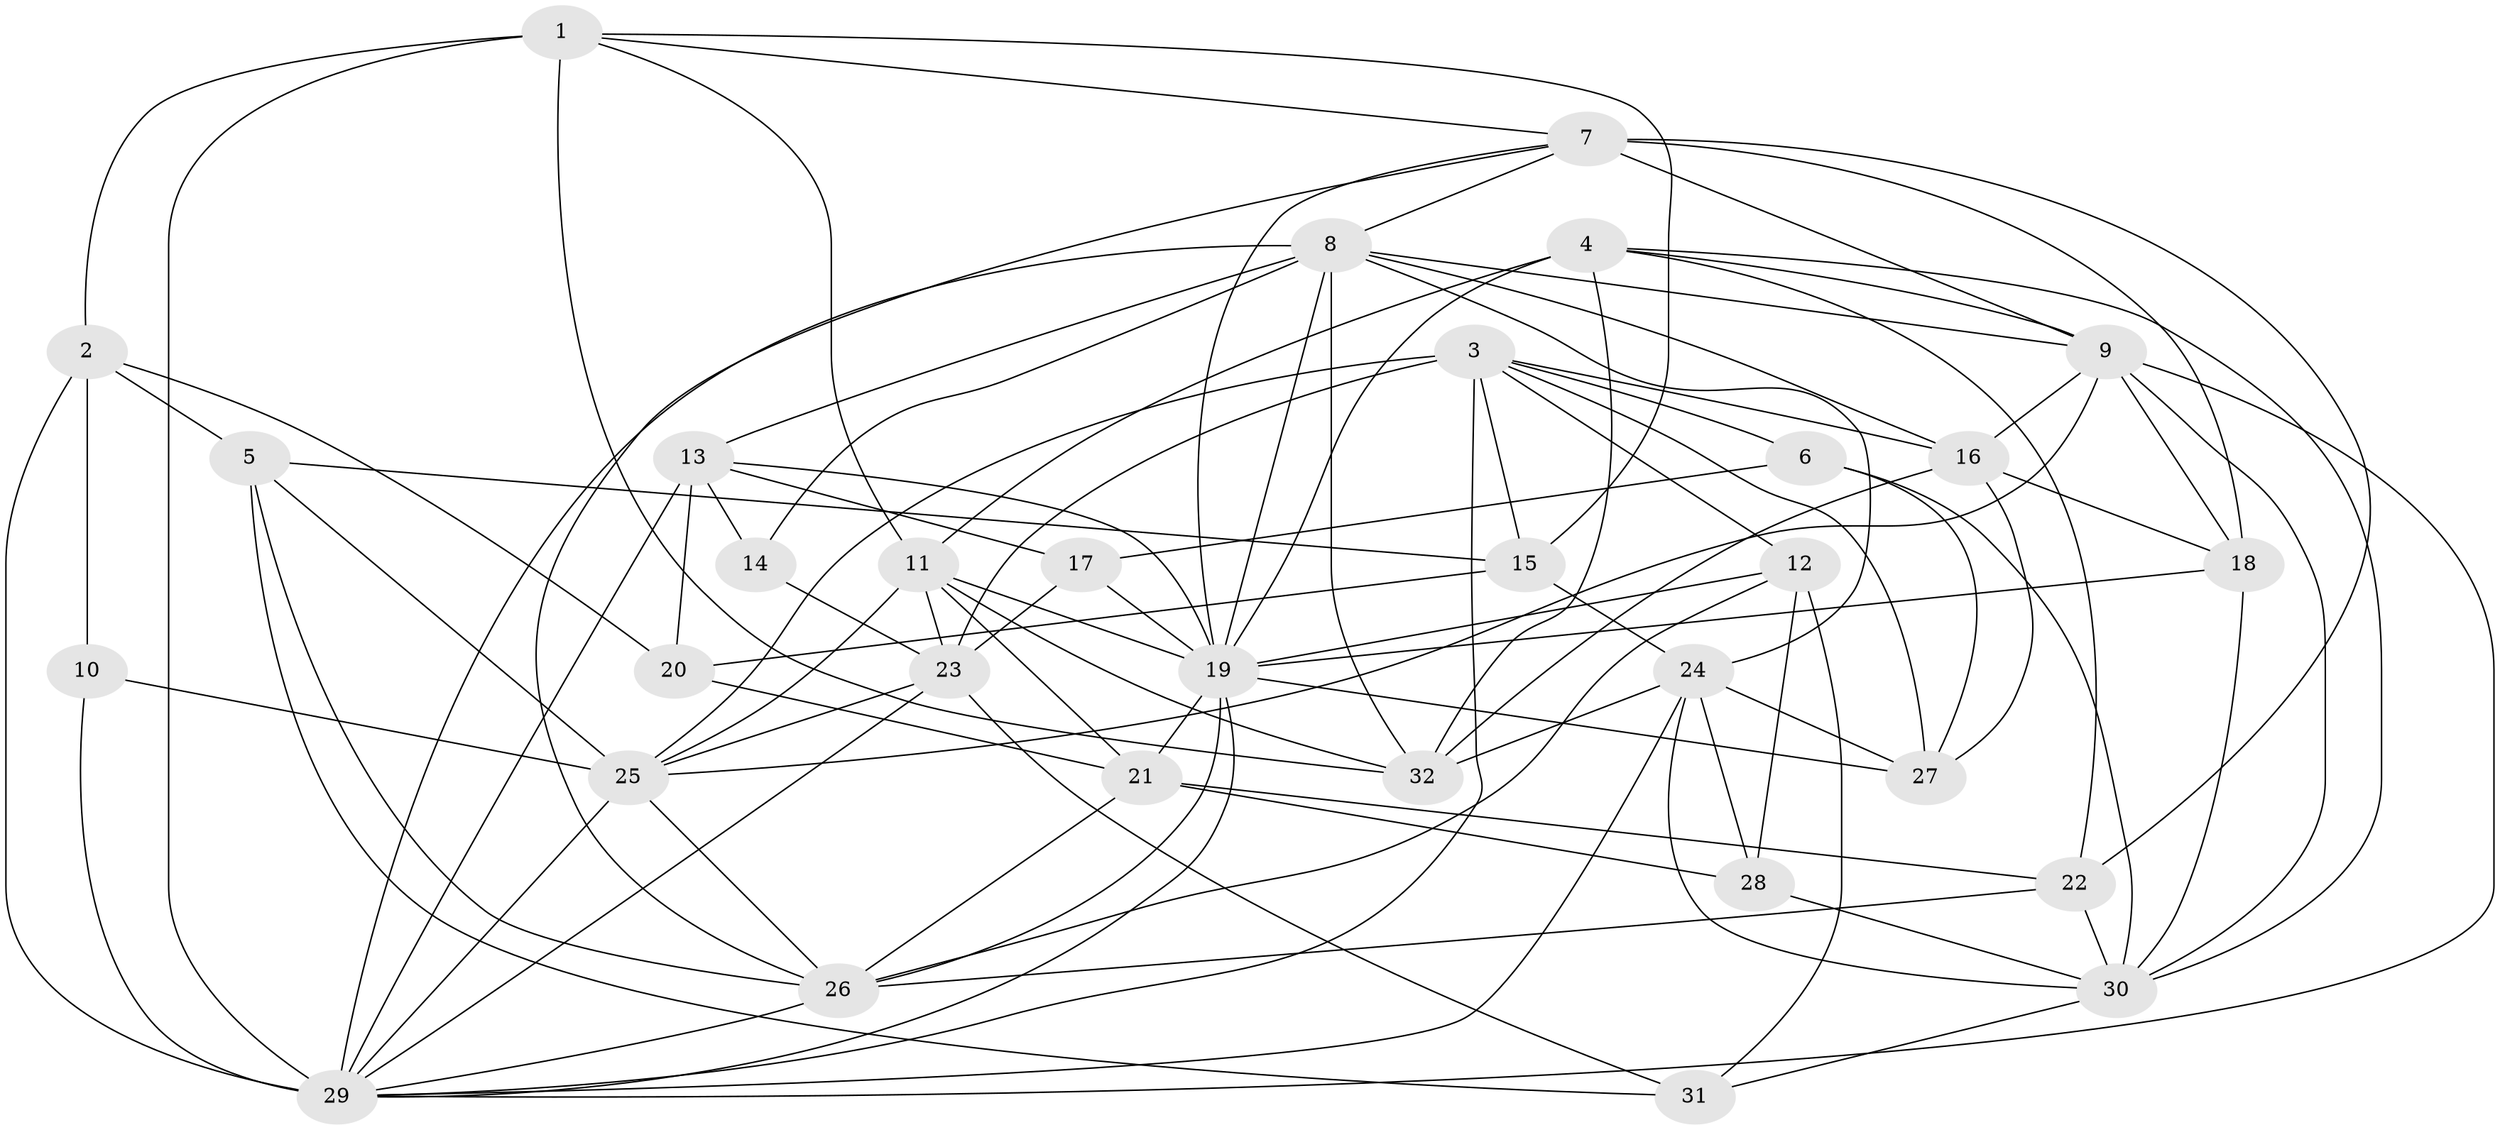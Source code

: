 // original degree distribution, {4: 0.2403846153846154, 5: 0.23076923076923078, 3: 0.20192307692307693, 2: 0.19230769230769232, 6: 0.057692307692307696, 7: 0.0673076923076923, 8: 0.009615384615384616}
// Generated by graph-tools (version 1.1) at 2025/37/03/04/25 23:37:00]
// undirected, 32 vertices, 99 edges
graph export_dot {
  node [color=gray90,style=filled];
  1;
  2;
  3;
  4;
  5;
  6;
  7;
  8;
  9;
  10;
  11;
  12;
  13;
  14;
  15;
  16;
  17;
  18;
  19;
  20;
  21;
  22;
  23;
  24;
  25;
  26;
  27;
  28;
  29;
  30;
  31;
  32;
  1 -- 2 [weight=2.0];
  1 -- 7 [weight=1.0];
  1 -- 11 [weight=1.0];
  1 -- 15 [weight=2.0];
  1 -- 29 [weight=2.0];
  1 -- 32 [weight=1.0];
  2 -- 5 [weight=3.0];
  2 -- 10 [weight=1.0];
  2 -- 20 [weight=1.0];
  2 -- 29 [weight=2.0];
  3 -- 6 [weight=1.0];
  3 -- 12 [weight=1.0];
  3 -- 15 [weight=1.0];
  3 -- 16 [weight=1.0];
  3 -- 23 [weight=2.0];
  3 -- 25 [weight=1.0];
  3 -- 27 [weight=1.0];
  3 -- 29 [weight=1.0];
  4 -- 9 [weight=2.0];
  4 -- 11 [weight=1.0];
  4 -- 19 [weight=1.0];
  4 -- 22 [weight=1.0];
  4 -- 30 [weight=1.0];
  4 -- 32 [weight=1.0];
  5 -- 15 [weight=1.0];
  5 -- 25 [weight=2.0];
  5 -- 26 [weight=1.0];
  5 -- 31 [weight=3.0];
  6 -- 17 [weight=1.0];
  6 -- 27 [weight=1.0];
  6 -- 30 [weight=1.0];
  7 -- 8 [weight=1.0];
  7 -- 9 [weight=2.0];
  7 -- 18 [weight=2.0];
  7 -- 19 [weight=2.0];
  7 -- 22 [weight=3.0];
  7 -- 26 [weight=1.0];
  8 -- 9 [weight=2.0];
  8 -- 13 [weight=1.0];
  8 -- 14 [weight=1.0];
  8 -- 16 [weight=1.0];
  8 -- 19 [weight=1.0];
  8 -- 24 [weight=1.0];
  8 -- 29 [weight=2.0];
  8 -- 32 [weight=1.0];
  9 -- 16 [weight=1.0];
  9 -- 18 [weight=1.0];
  9 -- 25 [weight=1.0];
  9 -- 29 [weight=1.0];
  9 -- 30 [weight=1.0];
  10 -- 25 [weight=2.0];
  10 -- 29 [weight=1.0];
  11 -- 19 [weight=1.0];
  11 -- 21 [weight=2.0];
  11 -- 23 [weight=3.0];
  11 -- 25 [weight=1.0];
  11 -- 32 [weight=1.0];
  12 -- 19 [weight=1.0];
  12 -- 26 [weight=1.0];
  12 -- 28 [weight=1.0];
  12 -- 31 [weight=3.0];
  13 -- 14 [weight=1.0];
  13 -- 17 [weight=1.0];
  13 -- 19 [weight=2.0];
  13 -- 20 [weight=2.0];
  13 -- 29 [weight=1.0];
  14 -- 23 [weight=1.0];
  15 -- 20 [weight=1.0];
  15 -- 24 [weight=1.0];
  16 -- 18 [weight=1.0];
  16 -- 27 [weight=1.0];
  16 -- 32 [weight=1.0];
  17 -- 19 [weight=2.0];
  17 -- 23 [weight=1.0];
  18 -- 19 [weight=1.0];
  18 -- 30 [weight=1.0];
  19 -- 21 [weight=2.0];
  19 -- 26 [weight=1.0];
  19 -- 27 [weight=1.0];
  19 -- 29 [weight=1.0];
  20 -- 21 [weight=1.0];
  21 -- 22 [weight=1.0];
  21 -- 26 [weight=1.0];
  21 -- 28 [weight=2.0];
  22 -- 26 [weight=1.0];
  22 -- 30 [weight=1.0];
  23 -- 25 [weight=1.0];
  23 -- 29 [weight=1.0];
  23 -- 31 [weight=1.0];
  24 -- 27 [weight=2.0];
  24 -- 28 [weight=1.0];
  24 -- 29 [weight=1.0];
  24 -- 30 [weight=1.0];
  24 -- 32 [weight=3.0];
  25 -- 26 [weight=1.0];
  25 -- 29 [weight=1.0];
  26 -- 29 [weight=1.0];
  28 -- 30 [weight=1.0];
  30 -- 31 [weight=1.0];
}
